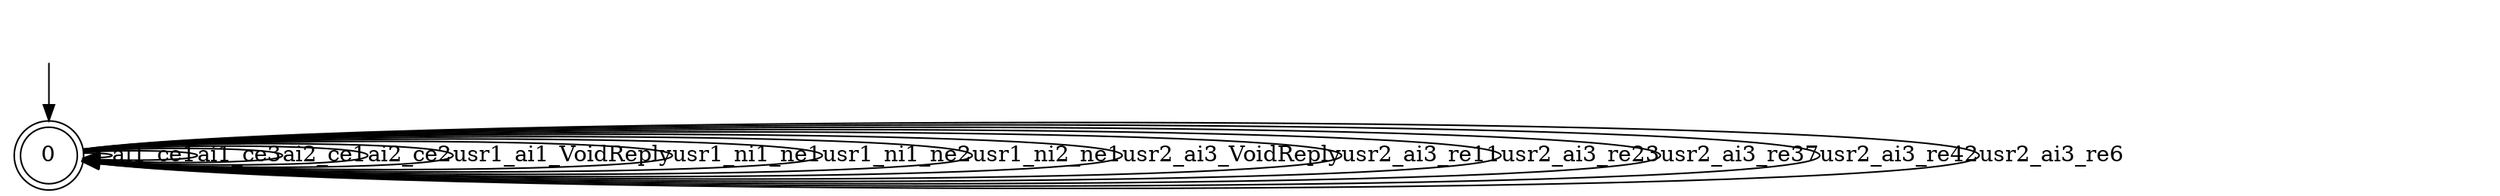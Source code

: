 digraph T {
0 [label="0", shape=doublecircle];
0 -> 0  [label="ai1_ce1"];
0 -> 0  [label="ai1_ce3"];
0 -> 0  [label="ai2_ce1"];
0 -> 0  [label="ai2_ce2"];
0 -> 0  [label="usr1_ai1_VoidReply"];
0 -> 0  [label="usr1_ni1_ne1"];
0 -> 0  [label="usr1_ni1_ne2"];
0 -> 0  [label="usr1_ni2_ne1"];
0 -> 0  [label="usr2_ai3_VoidReply"];
0 -> 0  [label="usr2_ai3_re11"];
0 -> 0  [label="usr2_ai3_re23"];
0 -> 0  [label="usr2_ai3_re37"];
0 -> 0  [label="usr2_ai3_re42"];
0 -> 0  [label="usr2_ai3_re6"];
__start0 [label="", shape=none];
__start0 -> 0  [label=""];
}
